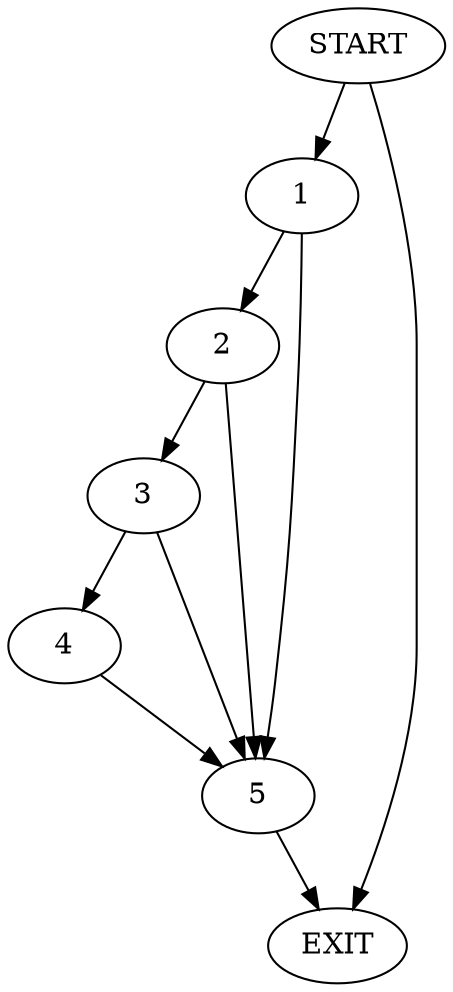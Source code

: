 digraph { 
0 [label="START"];
1;
2;
3;
4;
5;
6[label="EXIT"];
0 -> 6;
0 -> 1;
1 -> 5;
1 -> 2;
2 -> 5;
2 -> 3;
3 -> 5;
3 -> 4;
4 -> 5;
5 -> 6;
}